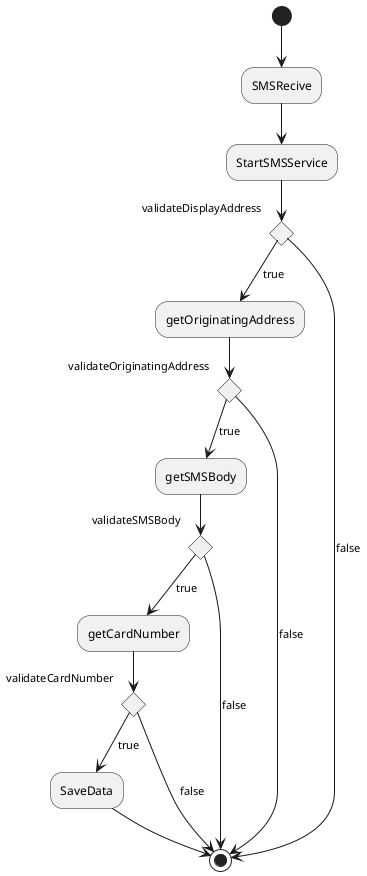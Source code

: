 @startuml

(*) --> "SMSRecive"

SMSRecive --> StartSMSService

if "validateDisplayAddress" then
    --> [true] "getOriginatingAddress"
    if "validateOriginatingAddress" then
        --> [true] "getSMSBody"
        if "validateSMSBody" then
            --> [true] "getCardNumber"
            if "validateCardNumber" then
                --> [true] "SaveData"
                SaveData --> (*)
            else
                --> [false] (*)
            endif
        else
            --> [false] (*)
        endif
    else 
        --> [false] (*)
    endif
else
    --> [false] (*)
endif

@enduml